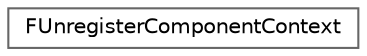 digraph "Graphical Class Hierarchy"
{
 // INTERACTIVE_SVG=YES
 // LATEX_PDF_SIZE
  bgcolor="transparent";
  edge [fontname=Helvetica,fontsize=10,labelfontname=Helvetica,labelfontsize=10];
  node [fontname=Helvetica,fontsize=10,shape=box,height=0.2,width=0.4];
  rankdir="LR";
  Node0 [id="Node000000",label="FUnregisterComponentContext",height=0.2,width=0.4,color="grey40", fillcolor="white", style="filled",URL="$d1/dca/classFUnregisterComponentContext.html",tooltip=" "];
}
